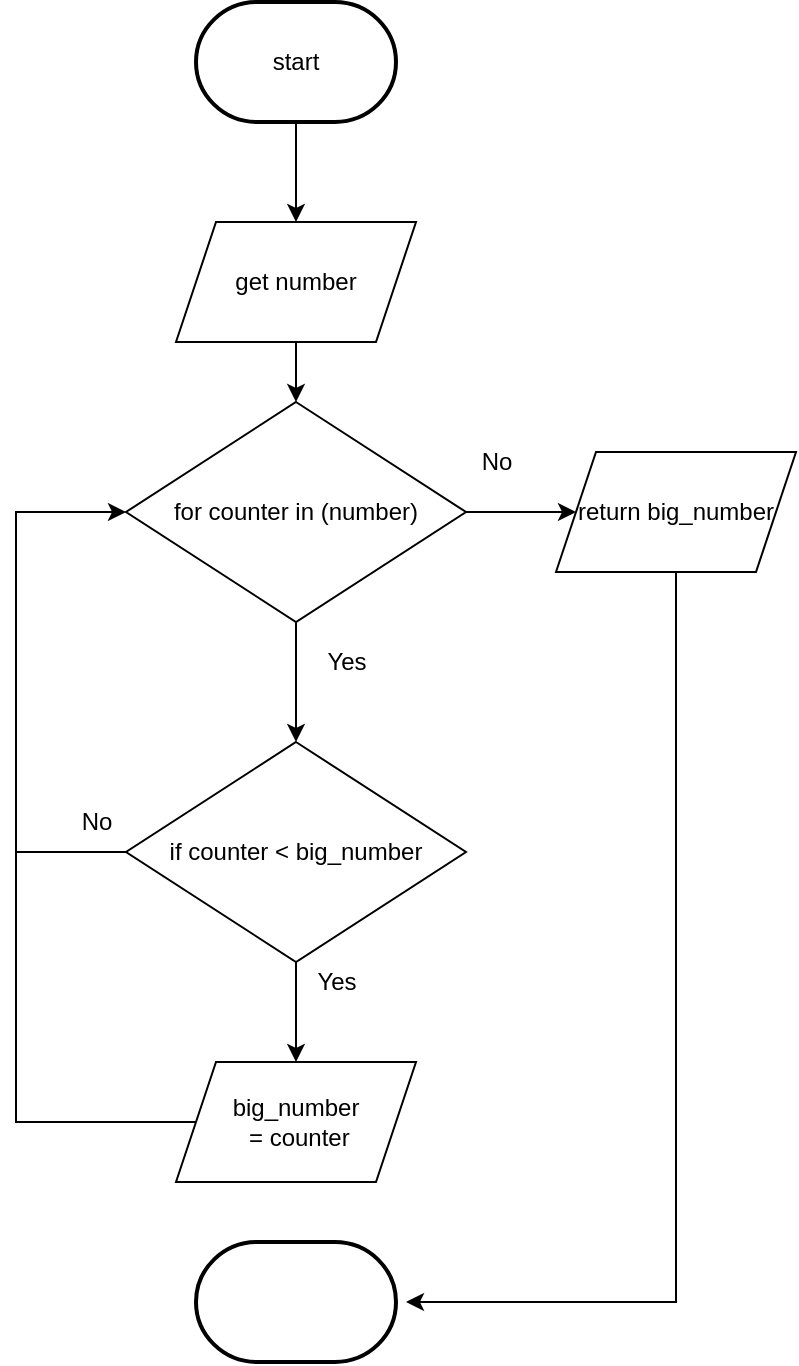 <mxfile>
    <diagram id="vFOKNr-Ws8JGeH7MpmWb" name="Page-1">
        <mxGraphModel dx="434" dy="332" grid="1" gridSize="10" guides="1" tooltips="1" connect="1" arrows="1" fold="1" page="1" pageScale="1" pageWidth="850" pageHeight="1100" math="0" shadow="0">
            <root>
                <mxCell id="0"/>
                <mxCell id="1" parent="0"/>
                <mxCell id="3" style="edgeStyle=none;html=1;" edge="1" parent="1" target="9">
                    <mxGeometry relative="1" as="geometry">
                        <mxPoint x="280" y="80" as="sourcePoint"/>
                    </mxGeometry>
                </mxCell>
                <mxCell id="5" style="edgeStyle=none;html=1;" edge="1" parent="1" source="7">
                    <mxGeometry relative="1" as="geometry">
                        <mxPoint x="280" y="390" as="targetPoint"/>
                    </mxGeometry>
                </mxCell>
                <mxCell id="6" style="edgeStyle=elbowEdgeStyle;rounded=0;html=1;" edge="1" parent="1" source="7">
                    <mxGeometry relative="1" as="geometry">
                        <mxPoint x="420" y="275" as="targetPoint"/>
                    </mxGeometry>
                </mxCell>
                <mxCell id="7" value="for counter in (number)" style="rhombus;whiteSpace=wrap;html=1;" vertex="1" parent="1">
                    <mxGeometry x="195" y="220" width="170" height="110" as="geometry"/>
                </mxCell>
                <mxCell id="8" style="edgeStyle=none;html=1;" edge="1" parent="1" source="9" target="7">
                    <mxGeometry relative="1" as="geometry"/>
                </mxCell>
                <mxCell id="9" value="get number" style="shape=parallelogram;perimeter=parallelogramPerimeter;whiteSpace=wrap;html=1;fixedSize=1;" vertex="1" parent="1">
                    <mxGeometry x="220" y="130" width="120" height="60" as="geometry"/>
                </mxCell>
                <mxCell id="10" style="edgeStyle=elbowEdgeStyle;html=1;entryX=0;entryY=0.5;entryDx=0;entryDy=0;exitX=0;exitY=0.5;exitDx=0;exitDy=0;rounded=0;" edge="1" parent="1" source="12" target="7">
                    <mxGeometry relative="1" as="geometry">
                        <Array as="points">
                            <mxPoint x="140" y="370"/>
                        </Array>
                    </mxGeometry>
                </mxCell>
                <mxCell id="11" style="edgeStyle=elbowEdgeStyle;rounded=0;html=1;entryX=0.5;entryY=0;entryDx=0;entryDy=0;" edge="1" parent="1" source="12" target="19">
                    <mxGeometry relative="1" as="geometry">
                        <mxPoint x="280" y="580" as="targetPoint"/>
                    </mxGeometry>
                </mxCell>
                <mxCell id="12" value="if counter &amp;lt; big_number" style="rhombus;whiteSpace=wrap;html=1;" vertex="1" parent="1">
                    <mxGeometry x="195" y="390" width="170" height="110" as="geometry"/>
                </mxCell>
                <mxCell id="13" style="edgeStyle=elbowEdgeStyle;rounded=0;elbow=vertical;html=1;entryX=1;entryY=0.5;entryDx=0;entryDy=0;" edge="1" parent="1" source="14">
                    <mxGeometry relative="1" as="geometry">
                        <Array as="points">
                            <mxPoint x="470" y="670"/>
                            <mxPoint x="470" y="580"/>
                        </Array>
                        <mxPoint x="335" y="670" as="targetPoint"/>
                    </mxGeometry>
                </mxCell>
                <mxCell id="14" value="return big_number" style="shape=parallelogram;perimeter=parallelogramPerimeter;whiteSpace=wrap;html=1;fixedSize=1;" vertex="1" parent="1">
                    <mxGeometry x="410" y="245" width="120" height="60" as="geometry"/>
                </mxCell>
                <mxCell id="15" value="Yes" style="text;html=1;align=center;verticalAlign=middle;resizable=0;points=[];autosize=1;strokeColor=none;fillColor=none;" vertex="1" parent="1">
                    <mxGeometry x="285" y="340" width="40" height="20" as="geometry"/>
                </mxCell>
                <mxCell id="16" value="No" style="text;html=1;align=center;verticalAlign=middle;resizable=0;points=[];autosize=1;strokeColor=none;fillColor=none;" vertex="1" parent="1">
                    <mxGeometry x="165" y="420" width="30" height="20" as="geometry"/>
                </mxCell>
                <mxCell id="17" value="No" style="text;html=1;align=center;verticalAlign=middle;resizable=0;points=[];autosize=1;strokeColor=none;fillColor=none;" vertex="1" parent="1">
                    <mxGeometry x="365" y="240" width="30" height="20" as="geometry"/>
                </mxCell>
                <mxCell id="18" value="Yes" style="text;html=1;align=center;verticalAlign=middle;resizable=0;points=[];autosize=1;strokeColor=none;fillColor=none;" vertex="1" parent="1">
                    <mxGeometry x="280" y="500" width="40" height="20" as="geometry"/>
                </mxCell>
                <mxCell id="19" value="big_number&lt;br&gt;&amp;nbsp;= counter" style="shape=parallelogram;perimeter=parallelogramPerimeter;whiteSpace=wrap;html=1;fixedSize=1;" vertex="1" parent="1">
                    <mxGeometry x="220" y="550" width="120" height="60" as="geometry"/>
                </mxCell>
                <mxCell id="21" value="" style="endArrow=none;html=1;rounded=0;elbow=vertical;exitX=0;exitY=0.5;exitDx=0;exitDy=0;" edge="1" parent="1" source="19">
                    <mxGeometry width="50" height="50" relative="1" as="geometry">
                        <mxPoint x="260" y="500" as="sourcePoint"/>
                        <mxPoint x="140" y="440" as="targetPoint"/>
                        <Array as="points">
                            <mxPoint x="140" y="580"/>
                        </Array>
                    </mxGeometry>
                </mxCell>
                <mxCell id="22" value="start" style="strokeWidth=2;html=1;shape=mxgraph.flowchart.terminator;whiteSpace=wrap;" vertex="1" parent="1">
                    <mxGeometry x="230" y="20" width="100" height="60" as="geometry"/>
                </mxCell>
                <mxCell id="23" value="" style="strokeWidth=2;html=1;shape=mxgraph.flowchart.terminator;whiteSpace=wrap;" vertex="1" parent="1">
                    <mxGeometry x="230" y="640" width="100" height="60" as="geometry"/>
                </mxCell>
            </root>
        </mxGraphModel>
    </diagram>
</mxfile>